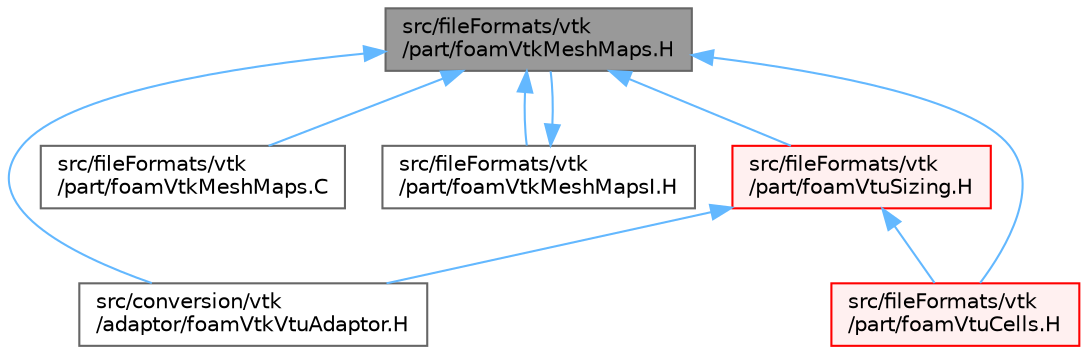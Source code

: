 digraph "src/fileFormats/vtk/part/foamVtkMeshMaps.H"
{
 // LATEX_PDF_SIZE
  bgcolor="transparent";
  edge [fontname=Helvetica,fontsize=10,labelfontname=Helvetica,labelfontsize=10];
  node [fontname=Helvetica,fontsize=10,shape=box,height=0.2,width=0.4];
  Node1 [id="Node000001",label="src/fileFormats/vtk\l/part/foamVtkMeshMaps.H",height=0.2,width=0.4,color="gray40", fillcolor="grey60", style="filled", fontcolor="black",tooltip=" "];
  Node1 -> Node2 [id="edge1_Node000001_Node000002",dir="back",color="steelblue1",style="solid",tooltip=" "];
  Node2 [id="Node000002",label="src/conversion/vtk\l/adaptor/foamVtkVtuAdaptor.H",height=0.2,width=0.4,color="grey40", fillcolor="white", style="filled",URL="$foamVtkVtuAdaptor_8H.html",tooltip=" "];
  Node1 -> Node3 [id="edge2_Node000001_Node000003",dir="back",color="steelblue1",style="solid",tooltip=" "];
  Node3 [id="Node000003",label="src/fileFormats/vtk\l/part/foamVtkMeshMaps.C",height=0.2,width=0.4,color="grey40", fillcolor="white", style="filled",URL="$foamVtkMeshMaps_8C.html",tooltip=" "];
  Node1 -> Node4 [id="edge3_Node000001_Node000004",dir="back",color="steelblue1",style="solid",tooltip=" "];
  Node4 [id="Node000004",label="src/fileFormats/vtk\l/part/foamVtkMeshMapsI.H",height=0.2,width=0.4,color="grey40", fillcolor="white", style="filled",URL="$foamVtkMeshMapsI_8H.html",tooltip=" "];
  Node4 -> Node1 [id="edge4_Node000004_Node000001",dir="back",color="steelblue1",style="solid",tooltip=" "];
  Node1 -> Node5 [id="edge5_Node000001_Node000005",dir="back",color="steelblue1",style="solid",tooltip=" "];
  Node5 [id="Node000005",label="src/fileFormats/vtk\l/part/foamVtuCells.H",height=0.2,width=0.4,color="red", fillcolor="#FFF0F0", style="filled",URL="$foamVtuCells_8H.html",tooltip=" "];
  Node1 -> Node20 [id="edge6_Node000001_Node000020",dir="back",color="steelblue1",style="solid",tooltip=" "];
  Node20 [id="Node000020",label="src/fileFormats/vtk\l/part/foamVtuSizing.H",height=0.2,width=0.4,color="red", fillcolor="#FFF0F0", style="filled",URL="$foamVtuSizing_8H.html",tooltip=" "];
  Node20 -> Node2 [id="edge7_Node000020_Node000002",dir="back",color="steelblue1",style="solid",tooltip=" "];
  Node20 -> Node5 [id="edge8_Node000020_Node000005",dir="back",color="steelblue1",style="solid",tooltip=" "];
}
